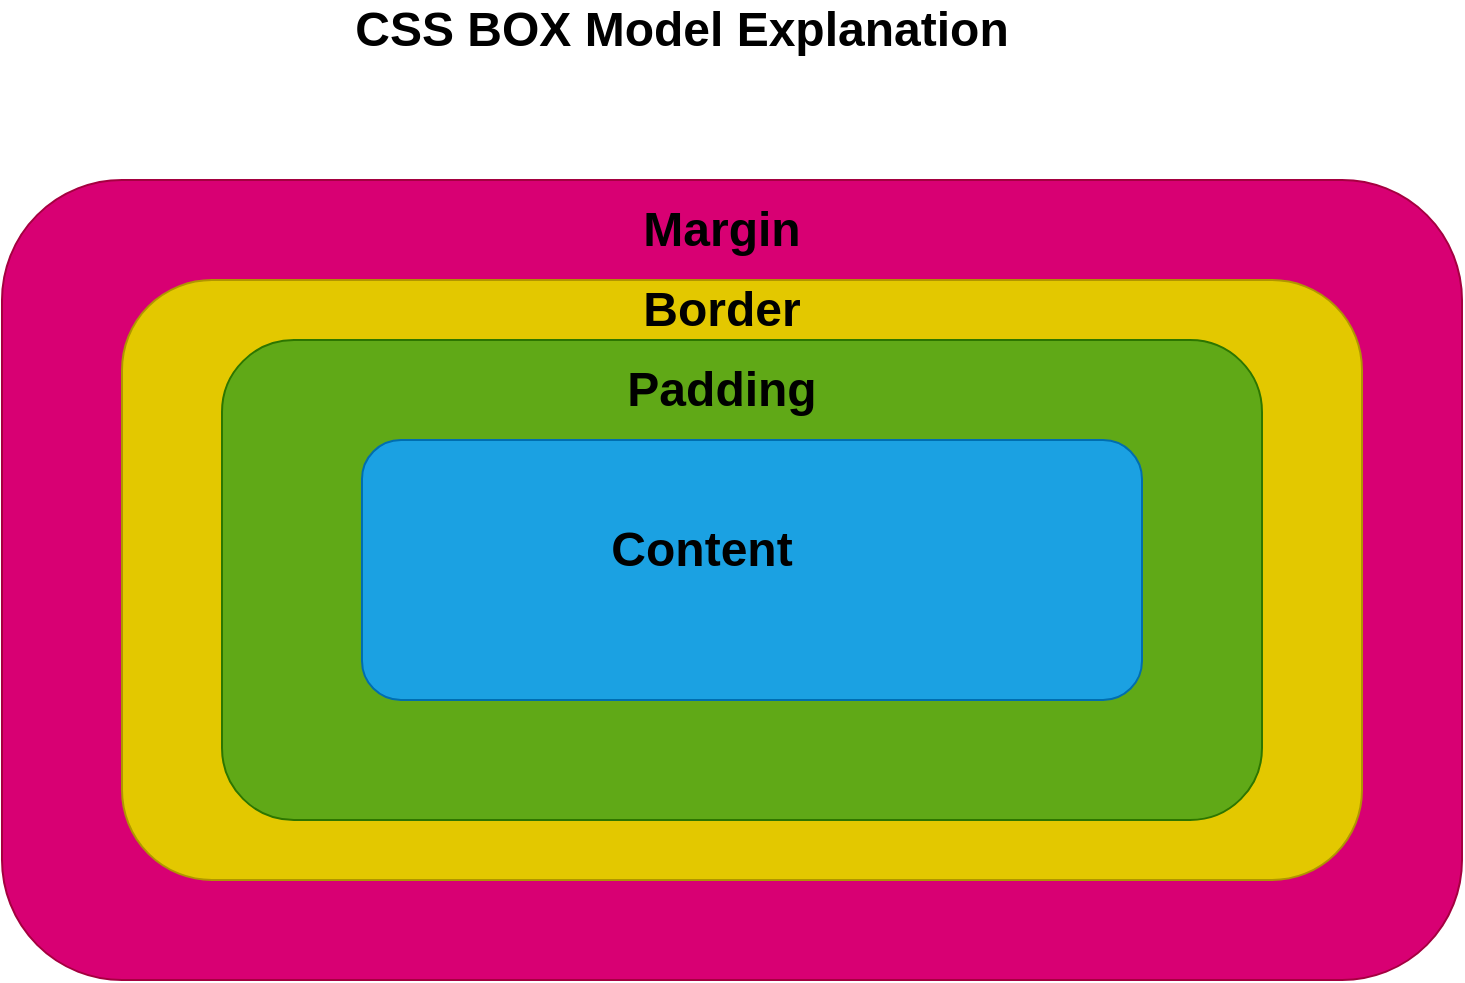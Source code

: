 <mxfile version="21.8.2" type="device">
  <diagram name="Page-1" id="xks_YLqY3of9s5-j12bj">
    <mxGraphModel dx="882" dy="503" grid="1" gridSize="10" guides="1" tooltips="1" connect="1" arrows="1" fold="1" page="1" pageScale="1" pageWidth="1100" pageHeight="850" math="0" shadow="0">
      <root>
        <mxCell id="0" />
        <mxCell id="1" parent="0" />
        <mxCell id="KiQrLJ50tbxgqpp8az5V-15" value="&lt;b style=&quot;font-size: 24px;&quot;&gt;&lt;font style=&quot;font-size: 24px;&quot;&gt;CSS BOX Model Explanation&lt;/font&gt;&lt;/b&gt;" style="text;html=1;strokeColor=none;fillColor=none;align=center;verticalAlign=middle;whiteSpace=wrap;rounded=0;fontSize=24;" vertex="1" parent="1">
          <mxGeometry x="320" y="50" width="340" height="30" as="geometry" />
        </mxCell>
        <mxCell id="KiQrLJ50tbxgqpp8az5V-24" value="" style="rounded=1;whiteSpace=wrap;html=1;fillColor=#d80073;fontColor=#ffffff;strokeColor=#A50040;" vertex="1" parent="1">
          <mxGeometry x="150" y="140" width="730" height="400" as="geometry" />
        </mxCell>
        <mxCell id="KiQrLJ50tbxgqpp8az5V-25" value="" style="rounded=1;whiteSpace=wrap;html=1;fillColor=#e3c800;fontColor=#000000;strokeColor=#B09500;" vertex="1" parent="1">
          <mxGeometry x="210" y="190" width="620" height="300" as="geometry" />
        </mxCell>
        <mxCell id="KiQrLJ50tbxgqpp8az5V-26" value="" style="rounded=1;whiteSpace=wrap;html=1;fillColor=#60a917;fontColor=#ffffff;strokeColor=#2D7600;" vertex="1" parent="1">
          <mxGeometry x="260" y="220" width="520" height="240" as="geometry" />
        </mxCell>
        <mxCell id="KiQrLJ50tbxgqpp8az5V-27" value="" style="rounded=1;whiteSpace=wrap;html=1;fillColor=#1ba1e2;fontColor=#ffffff;strokeColor=#006EAF;" vertex="1" parent="1">
          <mxGeometry x="330" y="270" width="390" height="130" as="geometry" />
        </mxCell>
        <mxCell id="KiQrLJ50tbxgqpp8az5V-28" value="&lt;b&gt;&lt;font style=&quot;font-size: 24px;&quot;&gt;Content&lt;/font&gt;&lt;/b&gt;" style="text;html=1;strokeColor=none;fillColor=none;align=center;verticalAlign=middle;whiteSpace=wrap;rounded=0;" vertex="1" parent="1">
          <mxGeometry x="470" y="310" width="60" height="30" as="geometry" />
        </mxCell>
        <mxCell id="KiQrLJ50tbxgqpp8az5V-29" value="&lt;b&gt;&lt;font style=&quot;font-size: 24px;&quot;&gt;Padding&lt;/font&gt;&lt;/b&gt;" style="text;html=1;strokeColor=none;fillColor=none;align=center;verticalAlign=middle;whiteSpace=wrap;rounded=0;" vertex="1" parent="1">
          <mxGeometry x="480" y="230" width="60" height="30" as="geometry" />
        </mxCell>
        <mxCell id="KiQrLJ50tbxgqpp8az5V-30" value="&lt;b&gt;&lt;font style=&quot;font-size: 24px;&quot;&gt;Border&lt;/font&gt;&lt;/b&gt;" style="text;html=1;strokeColor=none;fillColor=none;align=center;verticalAlign=middle;whiteSpace=wrap;rounded=0;" vertex="1" parent="1">
          <mxGeometry x="480" y="190" width="60" height="30" as="geometry" />
        </mxCell>
        <mxCell id="KiQrLJ50tbxgqpp8az5V-32" value="&lt;b&gt;&lt;font style=&quot;font-size: 24px;&quot;&gt;Margin&lt;/font&gt;&lt;/b&gt;" style="text;html=1;strokeColor=none;fillColor=none;align=center;verticalAlign=middle;whiteSpace=wrap;rounded=0;" vertex="1" parent="1">
          <mxGeometry x="480" y="150" width="60" height="30" as="geometry" />
        </mxCell>
      </root>
    </mxGraphModel>
  </diagram>
</mxfile>
